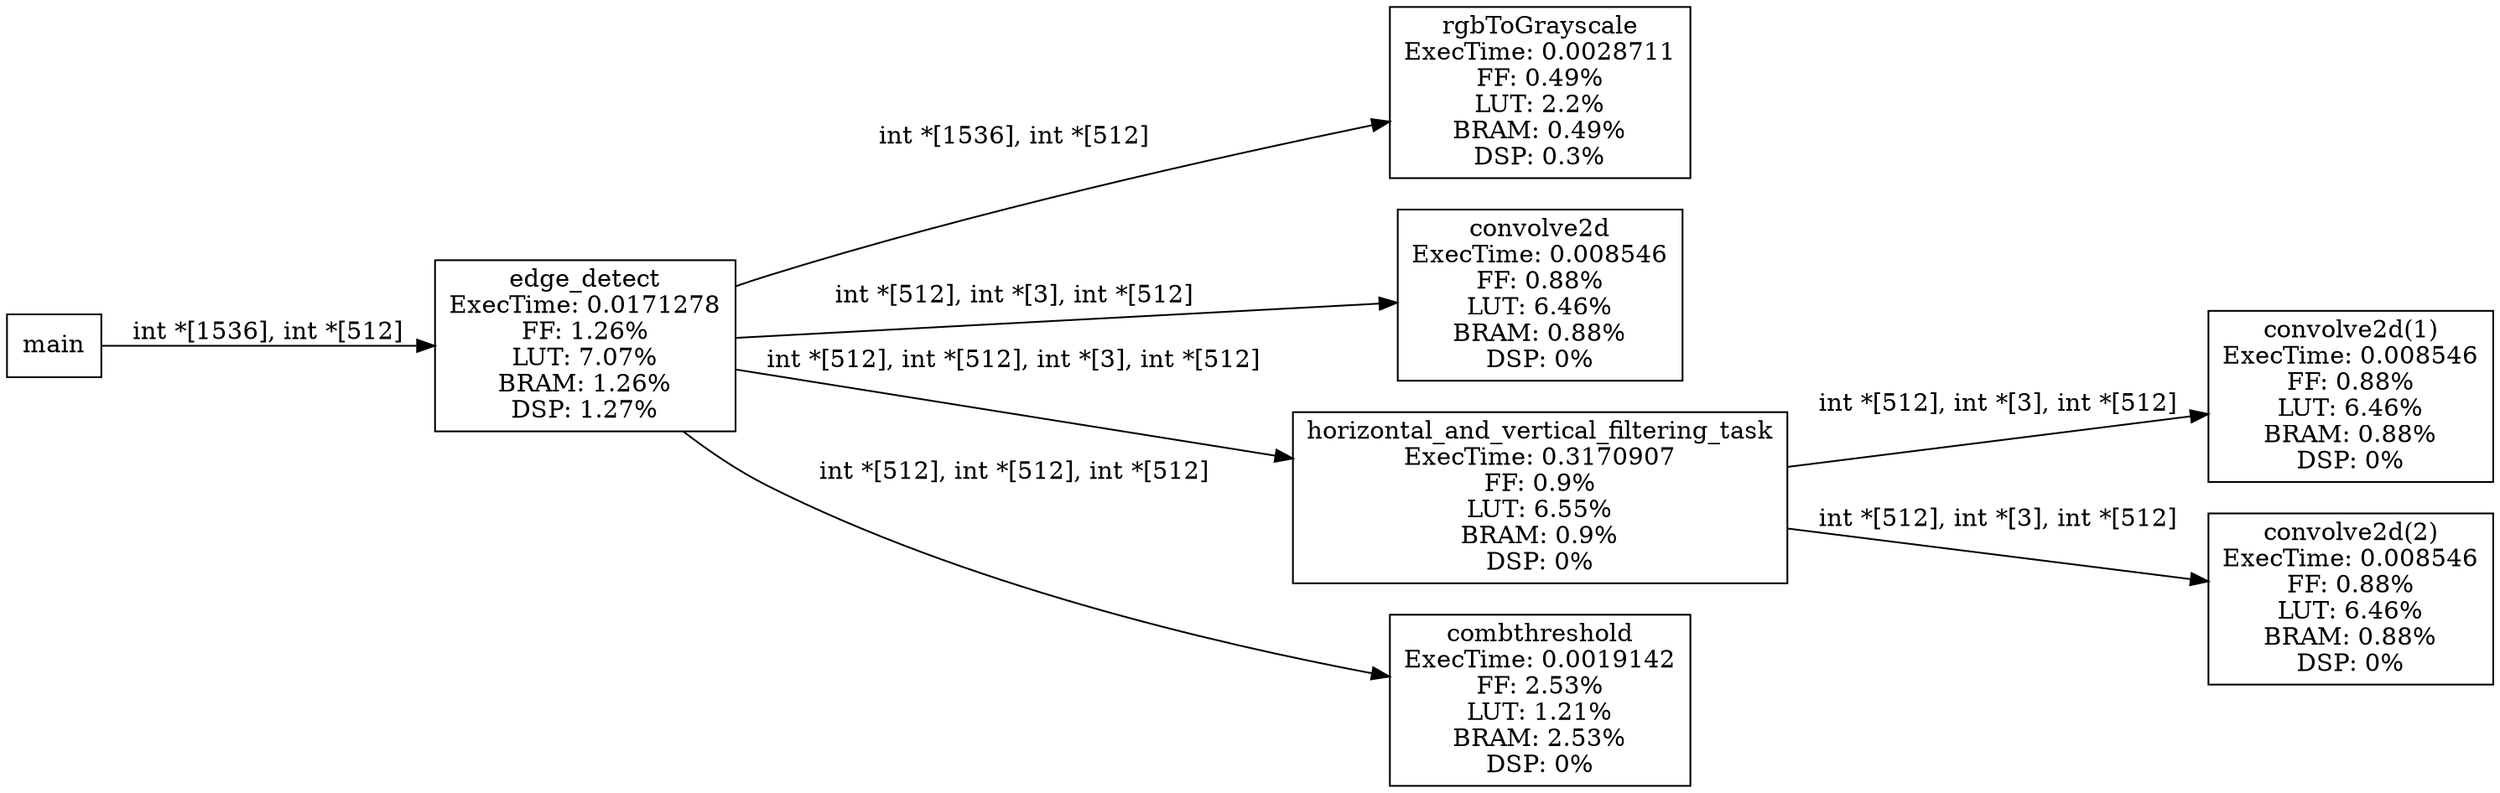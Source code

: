 digraph static_call_graph {
	rankdir=LR;
	node [shape=rectangle]

	"edge_detect" [label="edge_detect\nExecTime: 0.0171278\nFF: 1.26%\nLUT: 7.07%\nBRAM: 1.26%\nDSP: 1.27%"]
	"rgbToGrayscale" [label="rgbToGrayscale\nExecTime: 0.0028711\nFF: 0.49%\nLUT: 2.2%\nBRAM: 0.49%\nDSP: 0.3%"]
	"convolve2d" [label="convolve2d\nExecTime: 0.008546\nFF: 0.88%\nLUT: 6.46%\nBRAM: 0.88%\nDSP: 0%"]
	"horizontal_and_vertical_filtering_task" [label="horizontal_and_vertical_filtering_task\nExecTime: 0.3170907\nFF: 0.9%\nLUT: 6.55%\nBRAM: 0.9%\nDSP: 0%"]
	"combthreshold" [label="combthreshold\nExecTime: 0.0019142\nFF: 2.53%\nLUT: 1.21%\nBRAM: 2.53%\nDSP: 0%"]
	"convolve2d(1)" [label="convolve2d(1)\nExecTime: 0.008546\nFF: 0.88%\nLUT: 6.46%\nBRAM: 0.88%\nDSP: 0%"]
	"convolve2d(2)" [label="convolve2d(2)\nExecTime: 0.008546\nFF: 0.88%\nLUT: 6.46%\nBRAM: 0.88%\nDSP: 0%"]

	"edge_detect"->"rgbToGrayscale" [label="int *[1536], int *[512]"];
	"edge_detect"->"convolve2d" [label="int *[512], int *[3], int *[512]"];
	"edge_detect"->"horizontal_and_vertical_filtering_task" [label="int *[512], int *[512], int *[3], int *[512]"];
	"edge_detect"->"combthreshold" [label="int *[512], int *[512], int *[512]"];
	"horizontal_and_vertical_filtering_task"->"convolve2d(1)" [label="int *[512], int *[3], int *[512]"];
	"horizontal_and_vertical_filtering_task"->"convolve2d(2)" [label="int *[512], int *[3], int *[512]"];
	"main"->"edge_detect" [label="int *[1536], int *[512]"];
}
